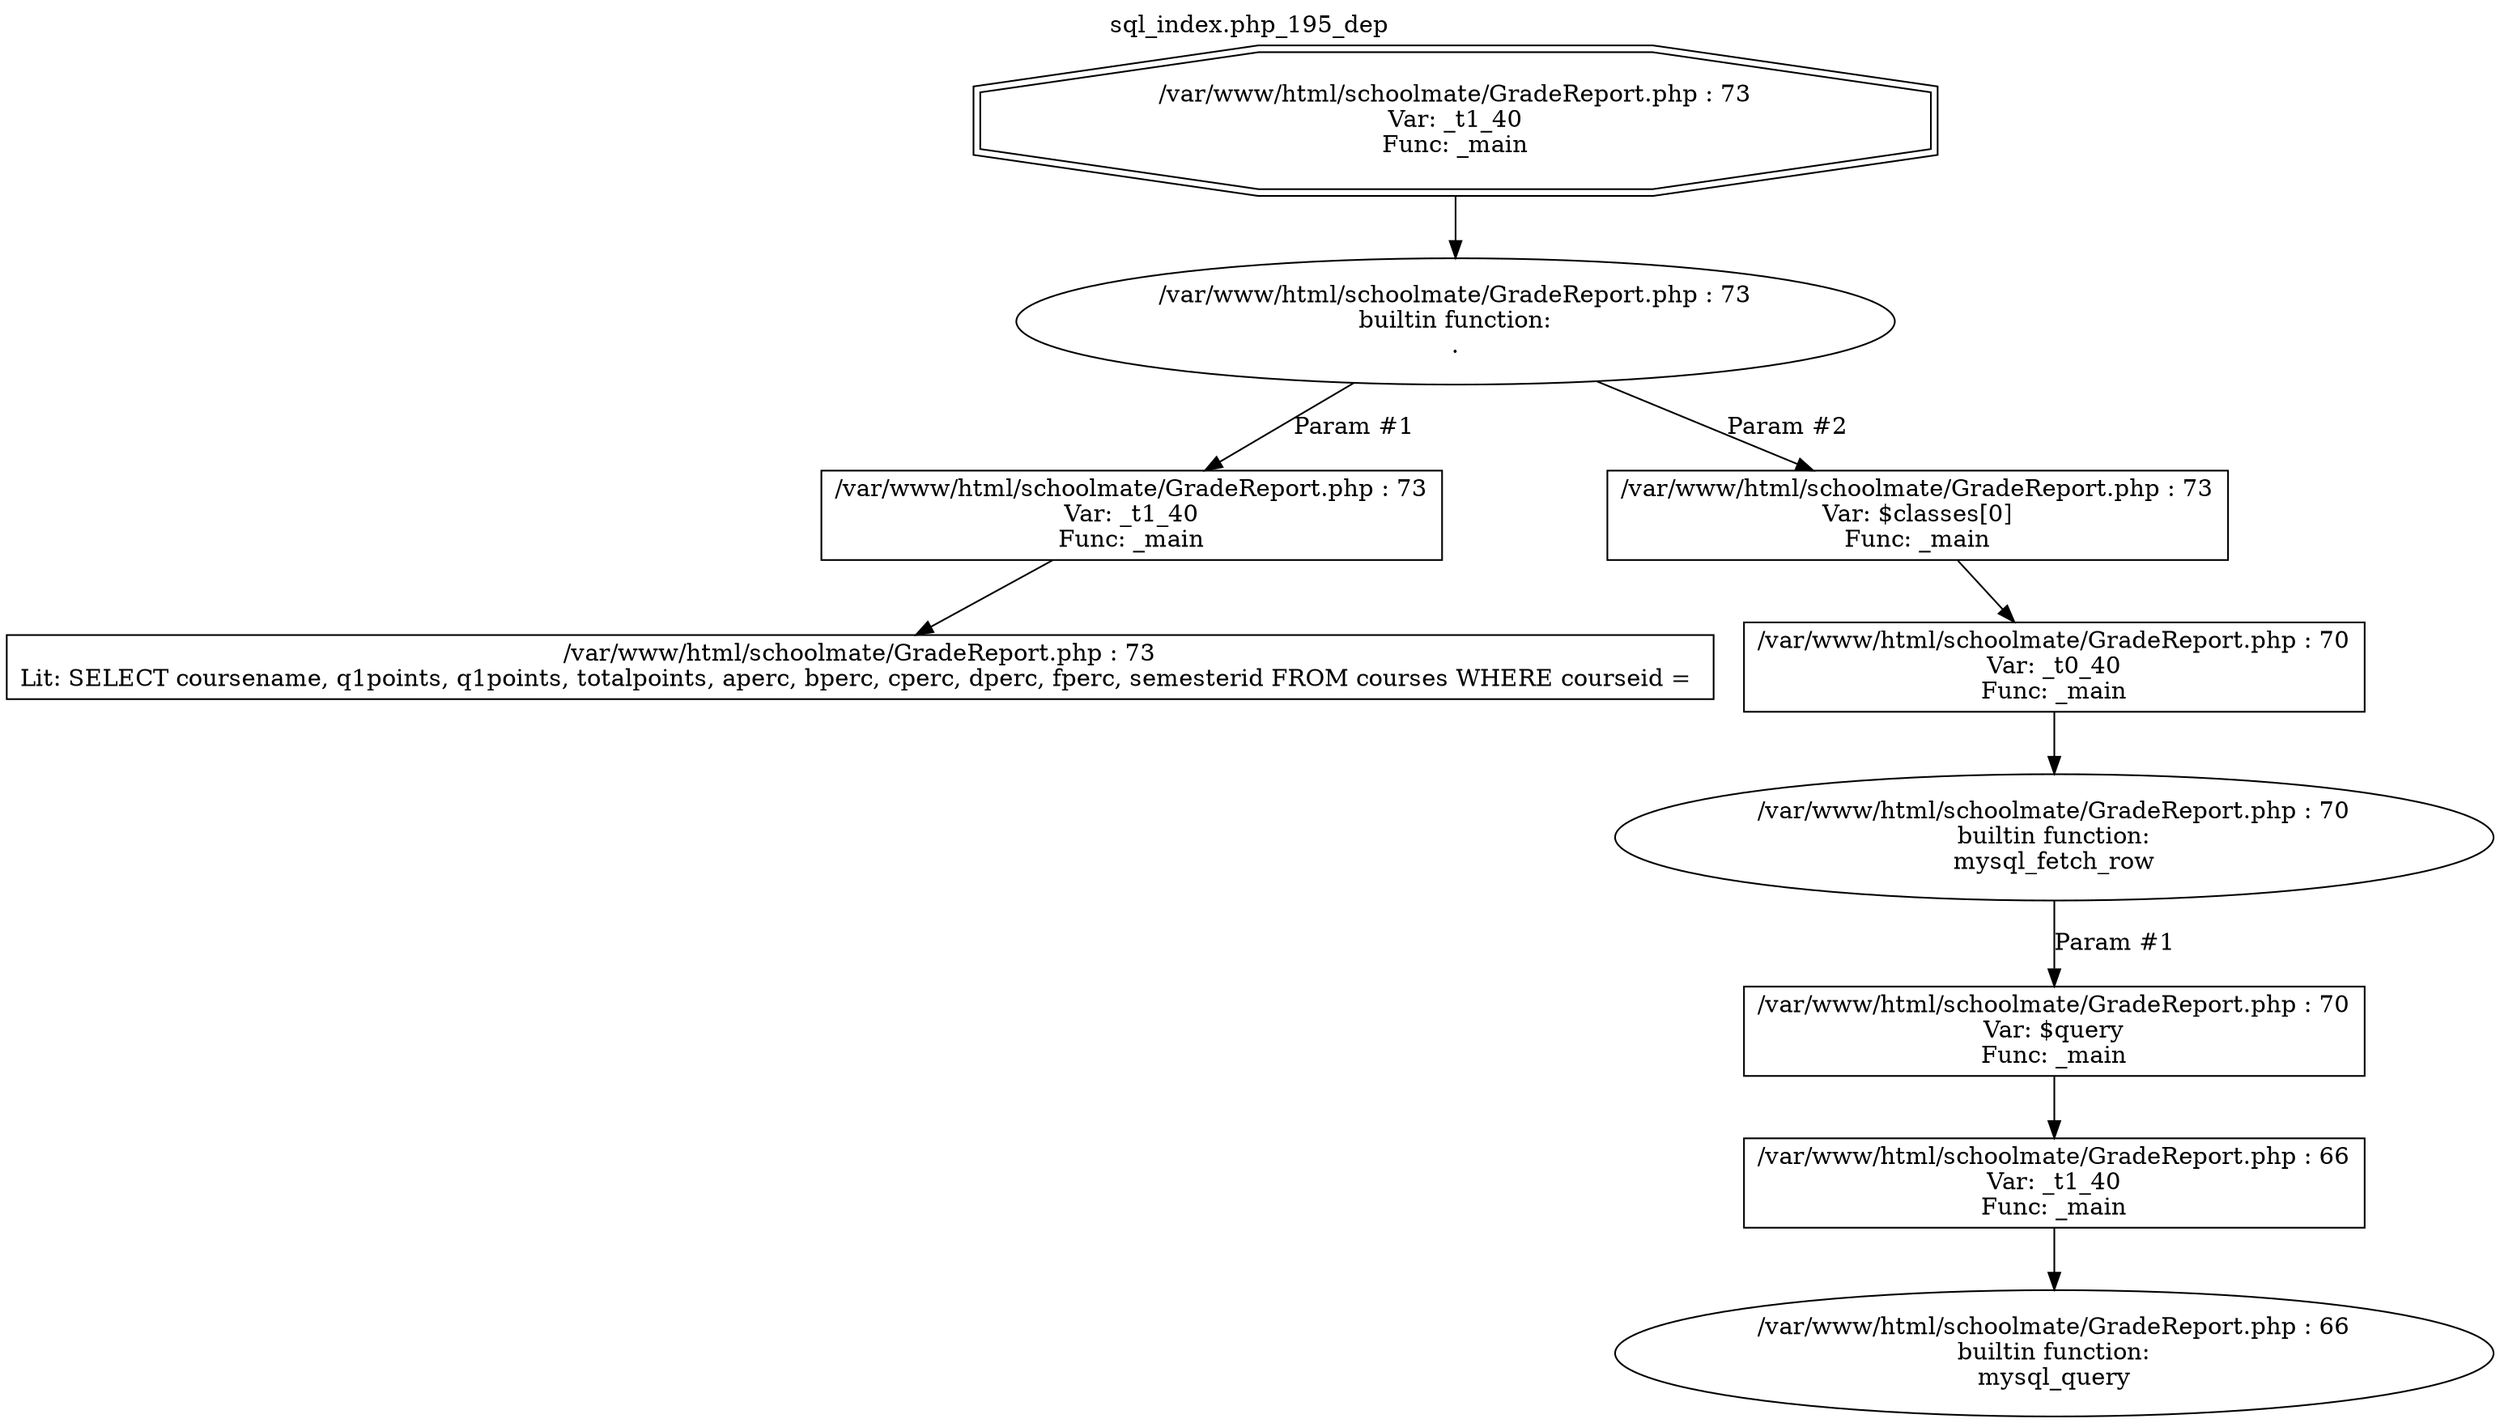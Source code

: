 digraph cfg {
  label="sql_index.php_195_dep";
  labelloc=t;
  n1 [shape=doubleoctagon, label="/var/www/html/schoolmate/GradeReport.php : 73\nVar: _t1_40\nFunc: _main\n"];
  n2 [shape=ellipse, label="/var/www/html/schoolmate/GradeReport.php : 73\nbuiltin function:\n.\n"];
  n3 [shape=box, label="/var/www/html/schoolmate/GradeReport.php : 73\nVar: _t1_40\nFunc: _main\n"];
  n4 [shape=box, label="/var/www/html/schoolmate/GradeReport.php : 73\nLit: SELECT coursename, q1points, q1points, totalpoints, aperc, bperc, cperc, dperc, fperc, semesterid FROM courses WHERE courseid = \n"];
  n5 [shape=box, label="/var/www/html/schoolmate/GradeReport.php : 73\nVar: $classes[0]\nFunc: _main\n"];
  n6 [shape=box, label="/var/www/html/schoolmate/GradeReport.php : 70\nVar: _t0_40\nFunc: _main\n"];
  n7 [shape=ellipse, label="/var/www/html/schoolmate/GradeReport.php : 70\nbuiltin function:\nmysql_fetch_row\n"];
  n8 [shape=box, label="/var/www/html/schoolmate/GradeReport.php : 70\nVar: $query\nFunc: _main\n"];
  n9 [shape=box, label="/var/www/html/schoolmate/GradeReport.php : 66\nVar: _t1_40\nFunc: _main\n"];
  n10 [shape=ellipse, label="/var/www/html/schoolmate/GradeReport.php : 66\nbuiltin function:\nmysql_query\n"];
  n1 -> n2;
  n3 -> n4;
  n2 -> n3[label="Param #1"];
  n2 -> n5[label="Param #2"];
  n6 -> n7;
  n9 -> n10;
  n8 -> n9;
  n7 -> n8[label="Param #1"];
  n5 -> n6;
}
